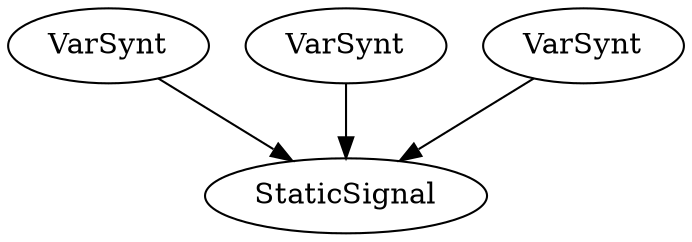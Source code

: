 digraph G {
548555930 [label=<VarSynt>]
55737418 [label=<VarSynt>]
475914234 [label=<VarSynt>]
1649154478 [label=<StaticSignal>]
548555930 -> 1649154478
55737418 -> 1649154478
475914234 -> 1649154478
// LogStartEvalNode(LogNode(react.VarSynt@3527c4a))
// LogEndEvalNode(LogNode(react.VarSynt@3527c4a))
// LogPulseNode(LogNode(react.VarSynt@3527c4a))
// LogScheduleNode(LogNode(react.StaticSignal@624c19ae))
// LogStartEvalNode(LogNode(react.StaticSignal@624c19ae))
// LogPulseNode(LogNode(react.StaticSignal@624c19ae))
// LogEndEvalNode(LogNode(react.StaticSignal@624c19ae))
}
